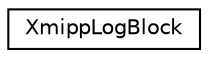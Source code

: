 digraph "Graphical Class Hierarchy"
{
  edge [fontname="Helvetica",fontsize="10",labelfontname="Helvetica",labelfontsize="10"];
  node [fontname="Helvetica",fontsize="10",shape=record];
  rankdir="LR";
  Node0 [label="XmippLogBlock",height=0.2,width=0.4,color="black", fillcolor="white", style="filled",URL="$classXmippLogBlock.html"];
}
